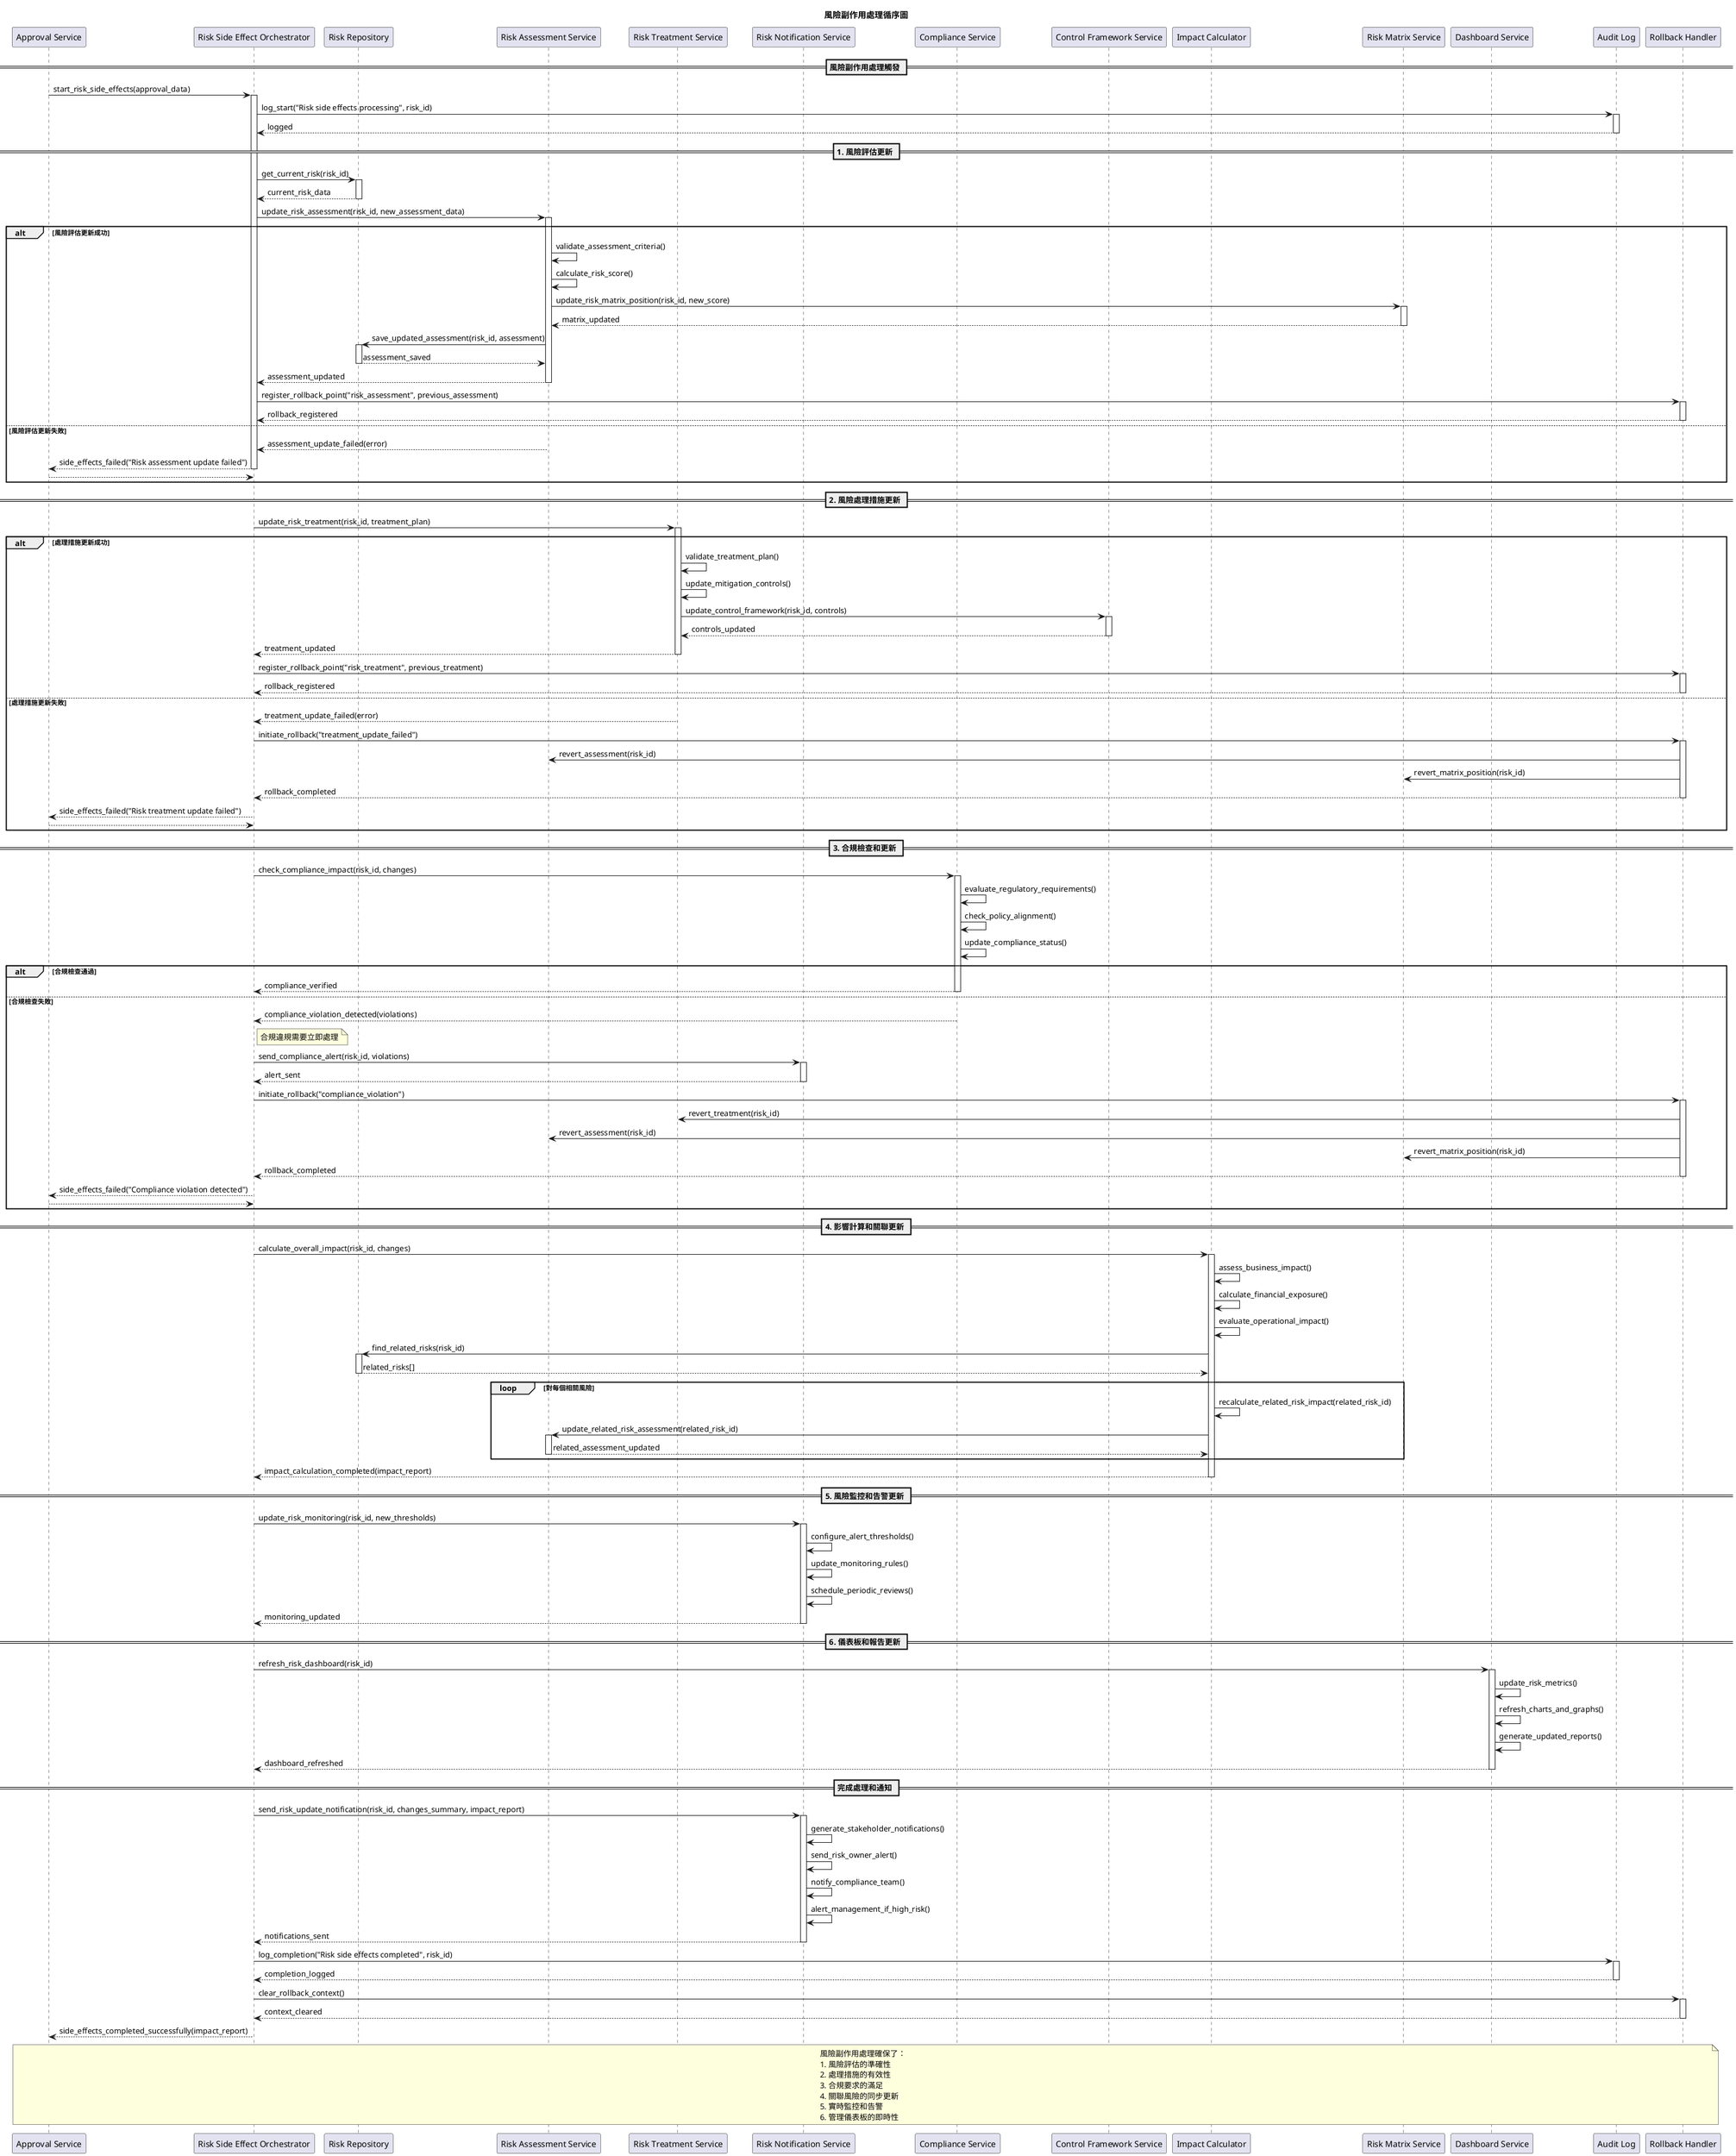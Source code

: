 @startuml 風險副作用處理
title 風險副作用處理循序圖

participant "Approval Service" as ApprovalSvc
participant "Risk Side Effect Orchestrator" as Orchestrator
participant "Risk Repository" as RiskRepo
participant "Risk Assessment Service" as AssessmentSvc
participant "Risk Treatment Service" as TreatmentSvc
participant "Risk Notification Service" as RiskNotifySvc
participant "Compliance Service" as ComplianceSvc
participant "Control Framework Service" as ControlSvc
participant "Impact Calculator" as ImpactCalc
participant "Risk Matrix Service" as MatrixSvc
participant "Dashboard Service" as DashboardSvc
participant "Audit Log" as AuditLog
participant "Rollback Handler" as RollbackHandler

== 風險副作用處理觸發 ==

ApprovalSvc -> Orchestrator : start_risk_side_effects(approval_data)
activate Orchestrator

Orchestrator -> AuditLog : log_start("Risk side effects processing", risk_id)
activate AuditLog
AuditLog --> Orchestrator : logged
deactivate AuditLog

== 1. 風險評估更新 ==

Orchestrator -> RiskRepo : get_current_risk(risk_id)
activate RiskRepo
RiskRepo --> Orchestrator : current_risk_data
deactivate RiskRepo

Orchestrator -> AssessmentSvc : update_risk_assessment(risk_id, new_assessment_data)
activate AssessmentSvc

alt 風險評估更新成功
    AssessmentSvc -> AssessmentSvc : validate_assessment_criteria()
    AssessmentSvc -> AssessmentSvc : calculate_risk_score()
    AssessmentSvc -> MatrixSvc : update_risk_matrix_position(risk_id, new_score)
    activate MatrixSvc
    MatrixSvc --> AssessmentSvc : matrix_updated
    deactivate MatrixSvc
    
    AssessmentSvc -> RiskRepo : save_updated_assessment(risk_id, assessment)
    activate RiskRepo
    RiskRepo --> AssessmentSvc : assessment_saved
    deactivate RiskRepo
    
    AssessmentSvc --> Orchestrator : assessment_updated
    deactivate AssessmentSvc
    
    Orchestrator -> RollbackHandler : register_rollback_point("risk_assessment", previous_assessment)
    activate RollbackHandler
    RollbackHandler --> Orchestrator : rollback_registered
    deactivate RollbackHandler
    
else 風險評估更新失敗
    AssessmentSvc --> Orchestrator : assessment_update_failed(error)
    deactivate AssessmentSvc
    
    Orchestrator --> ApprovalSvc : side_effects_failed("Risk assessment update failed")
    deactivate Orchestrator
    return
end

== 2. 風險處理措施更新 ==

Orchestrator -> TreatmentSvc : update_risk_treatment(risk_id, treatment_plan)
activate TreatmentSvc

alt 處理措施更新成功
    TreatmentSvc -> TreatmentSvc : validate_treatment_plan()
    TreatmentSvc -> TreatmentSvc : update_mitigation_controls()
    TreatmentSvc -> ControlSvc : update_control_framework(risk_id, controls)
    activate ControlSvc
    ControlSvc --> TreatmentSvc : controls_updated
    deactivate ControlSvc
    
    TreatmentSvc --> Orchestrator : treatment_updated
    deactivate TreatmentSvc
    
    Orchestrator -> RollbackHandler : register_rollback_point("risk_treatment", previous_treatment)
    activate RollbackHandler
    RollbackHandler --> Orchestrator : rollback_registered
    deactivate RollbackHandler
    
else 處理措施更新失敗
    TreatmentSvc --> Orchestrator : treatment_update_failed(error)
    deactivate TreatmentSvc
    
    Orchestrator -> RollbackHandler : initiate_rollback("treatment_update_failed")
    activate RollbackHandler
    RollbackHandler -> AssessmentSvc : revert_assessment(risk_id)
    RollbackHandler -> MatrixSvc : revert_matrix_position(risk_id)
    RollbackHandler --> Orchestrator : rollback_completed
    deactivate RollbackHandler
    
    Orchestrator --> ApprovalSvc : side_effects_failed("Risk treatment update failed")
    deactivate Orchestrator
    return
end

== 3. 合規檢查和更新 ==

Orchestrator -> ComplianceSvc : check_compliance_impact(risk_id, changes)
activate ComplianceSvc

ComplianceSvc -> ComplianceSvc : evaluate_regulatory_requirements()
ComplianceSvc -> ComplianceSvc : check_policy_alignment()
ComplianceSvc -> ComplianceSvc : update_compliance_status()

alt 合規檢查通過
    ComplianceSvc --> Orchestrator : compliance_verified
    deactivate ComplianceSvc
else 合規檢查失敗
    ComplianceSvc --> Orchestrator : compliance_violation_detected(violations)
    deactivate ComplianceSvc
    
    note right of Orchestrator : 合規違規需要立即處理
    
    Orchestrator -> RiskNotifySvc : send_compliance_alert(risk_id, violations)
    activate RiskNotifySvc
    RiskNotifySvc --> Orchestrator : alert_sent
    deactivate RiskNotifySvc
    
    Orchestrator -> RollbackHandler : initiate_rollback("compliance_violation")
    activate RollbackHandler
    RollbackHandler -> TreatmentSvc : revert_treatment(risk_id)
    RollbackHandler -> AssessmentSvc : revert_assessment(risk_id)
    RollbackHandler -> MatrixSvc : revert_matrix_position(risk_id)
    RollbackHandler --> Orchestrator : rollback_completed
    deactivate RollbackHandler
    
    Orchestrator --> ApprovalSvc : side_effects_failed("Compliance violation detected")
    deactivate Orchestrator
    return
end

== 4. 影響計算和關聯更新 ==

Orchestrator -> ImpactCalc : calculate_overall_impact(risk_id, changes)
activate ImpactCalc

ImpactCalc -> ImpactCalc : assess_business_impact()
ImpactCalc -> ImpactCalc : calculate_financial_exposure()
ImpactCalc -> ImpactCalc : evaluate_operational_impact()

ImpactCalc -> RiskRepo : find_related_risks(risk_id)
activate RiskRepo
RiskRepo --> ImpactCalc : related_risks[]
deactivate RiskRepo

loop 對每個相關風險
    ImpactCalc -> ImpactCalc : recalculate_related_risk_impact(related_risk_id)
    ImpactCalc -> AssessmentSvc : update_related_risk_assessment(related_risk_id)
    activate AssessmentSvc
    AssessmentSvc --> ImpactCalc : related_assessment_updated
    deactivate AssessmentSvc
end

ImpactCalc --> Orchestrator : impact_calculation_completed(impact_report)
deactivate ImpactCalc

== 5. 風險監控和告警更新 ==

Orchestrator -> RiskNotifySvc : update_risk_monitoring(risk_id, new_thresholds)
activate RiskNotifySvc

RiskNotifySvc -> RiskNotifySvc : configure_alert_thresholds()
RiskNotifySvc -> RiskNotifySvc : update_monitoring_rules()
RiskNotifySvc -> RiskNotifySvc : schedule_periodic_reviews()

RiskNotifySvc --> Orchestrator : monitoring_updated
deactivate RiskNotifySvc

== 6. 儀表板和報告更新 ==

Orchestrator -> DashboardSvc : refresh_risk_dashboard(risk_id)
activate DashboardSvc

DashboardSvc -> DashboardSvc : update_risk_metrics()
DashboardSvc -> DashboardSvc : refresh_charts_and_graphs()
DashboardSvc -> DashboardSvc : generate_updated_reports()

DashboardSvc --> Orchestrator : dashboard_refreshed
deactivate DashboardSvc

== 完成處理和通知 ==

Orchestrator -> RiskNotifySvc : send_risk_update_notification(risk_id, changes_summary, impact_report)
activate RiskNotifySvc

RiskNotifySvc -> RiskNotifySvc : generate_stakeholder_notifications()
RiskNotifySvc -> RiskNotifySvc : send_risk_owner_alert()
RiskNotifySvc -> RiskNotifySvc : notify_compliance_team()
RiskNotifySvc -> RiskNotifySvc : alert_management_if_high_risk()

RiskNotifySvc --> Orchestrator : notifications_sent
deactivate RiskNotifySvc

Orchestrator -> AuditLog : log_completion("Risk side effects completed", risk_id)
activate AuditLog
AuditLog --> Orchestrator : completion_logged
deactivate AuditLog

Orchestrator -> RollbackHandler : clear_rollback_context()
activate RollbackHandler
RollbackHandler --> Orchestrator : context_cleared
deactivate RollbackHandler

Orchestrator --> ApprovalSvc : side_effects_completed_successfully(impact_report)
deactivate Orchestrator

note over ApprovalSvc, RollbackHandler : 風險副作用處理確保了：\n1. 風險評估的準確性\n2. 處理措施的有效性\n3. 合規要求的滿足\n4. 關聯風險的同步更新\n5. 實時監控和告警\n6. 管理儀表板的即時性

@enduml